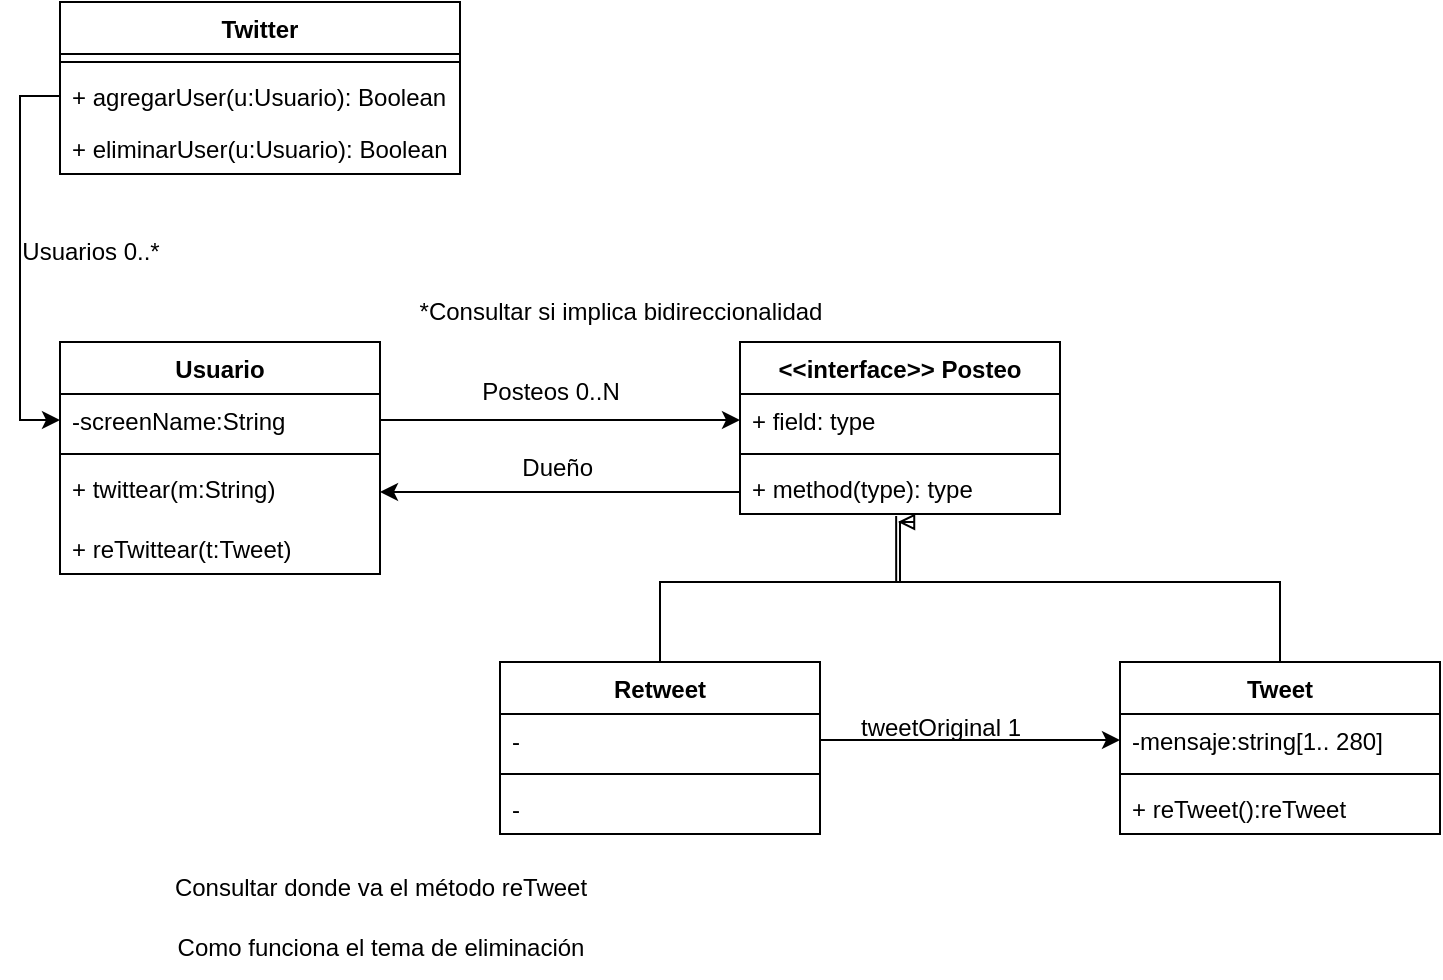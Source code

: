<mxfile version="24.1.0" type="device">
  <diagram name="Página-1" id="6ti3nqATZNgRNf91HoRZ">
    <mxGraphModel dx="1434" dy="784" grid="1" gridSize="10" guides="1" tooltips="1" connect="1" arrows="1" fold="1" page="1" pageScale="1" pageWidth="827" pageHeight="1169" math="0" shadow="0">
      <root>
        <mxCell id="0" />
        <mxCell id="1" parent="0" />
        <mxCell id="uyfkcn3D4PA2W4xTRsmN-5" value="Usuario" style="swimlane;fontStyle=1;align=center;verticalAlign=top;childLayout=stackLayout;horizontal=1;startSize=26;horizontalStack=0;resizeParent=1;resizeParentMax=0;resizeLast=0;collapsible=1;marginBottom=0;whiteSpace=wrap;html=1;" parent="1" vertex="1">
          <mxGeometry x="80" y="190" width="160" height="116" as="geometry" />
        </mxCell>
        <mxCell id="uyfkcn3D4PA2W4xTRsmN-6" value="-screenName:String" style="text;strokeColor=none;fillColor=none;align=left;verticalAlign=top;spacingLeft=4;spacingRight=4;overflow=hidden;rotatable=0;points=[[0,0.5],[1,0.5]];portConstraint=eastwest;whiteSpace=wrap;html=1;" parent="uyfkcn3D4PA2W4xTRsmN-5" vertex="1">
          <mxGeometry y="26" width="160" height="26" as="geometry" />
        </mxCell>
        <mxCell id="uyfkcn3D4PA2W4xTRsmN-7" value="" style="line;strokeWidth=1;fillColor=none;align=left;verticalAlign=middle;spacingTop=-1;spacingLeft=3;spacingRight=3;rotatable=0;labelPosition=right;points=[];portConstraint=eastwest;strokeColor=inherit;" parent="uyfkcn3D4PA2W4xTRsmN-5" vertex="1">
          <mxGeometry y="52" width="160" height="8" as="geometry" />
        </mxCell>
        <mxCell id="uyfkcn3D4PA2W4xTRsmN-8" value="+ twittear(m:String)" style="text;strokeColor=none;fillColor=none;align=left;verticalAlign=top;spacingLeft=4;spacingRight=4;overflow=hidden;rotatable=0;points=[[0,0.5],[1,0.5]];portConstraint=eastwest;whiteSpace=wrap;html=1;" parent="uyfkcn3D4PA2W4xTRsmN-5" vertex="1">
          <mxGeometry y="60" width="160" height="30" as="geometry" />
        </mxCell>
        <mxCell id="AWMULgAbULi7Os_eFnrG-1" value="+ reTwittear(t:Tweet)" style="text;strokeColor=none;fillColor=none;align=left;verticalAlign=top;spacingLeft=4;spacingRight=4;overflow=hidden;rotatable=0;points=[[0,0.5],[1,0.5]];portConstraint=eastwest;whiteSpace=wrap;html=1;" vertex="1" parent="uyfkcn3D4PA2W4xTRsmN-5">
          <mxGeometry y="90" width="160" height="26" as="geometry" />
        </mxCell>
        <mxCell id="uyfkcn3D4PA2W4xTRsmN-9" value="&amp;lt;&amp;lt;interface&amp;gt;&amp;gt;&amp;nbsp;&lt;span style=&quot;background-color: initial;&quot;&gt;Posteo&lt;/span&gt;" style="swimlane;fontStyle=1;align=center;verticalAlign=top;childLayout=stackLayout;horizontal=1;startSize=26;horizontalStack=0;resizeParent=1;resizeParentMax=0;resizeLast=0;collapsible=1;marginBottom=0;whiteSpace=wrap;html=1;" parent="1" vertex="1">
          <mxGeometry x="420" y="190" width="160" height="86" as="geometry" />
        </mxCell>
        <mxCell id="uyfkcn3D4PA2W4xTRsmN-31" value="+ field: type" style="text;strokeColor=none;fillColor=none;align=left;verticalAlign=top;spacingLeft=4;spacingRight=4;overflow=hidden;rotatable=0;points=[[0,0.5],[1,0.5]];portConstraint=eastwest;whiteSpace=wrap;html=1;" parent="uyfkcn3D4PA2W4xTRsmN-9" vertex="1">
          <mxGeometry y="26" width="160" height="26" as="geometry" />
        </mxCell>
        <mxCell id="uyfkcn3D4PA2W4xTRsmN-11" value="" style="line;strokeWidth=1;fillColor=none;align=left;verticalAlign=middle;spacingTop=-1;spacingLeft=3;spacingRight=3;rotatable=0;labelPosition=right;points=[];portConstraint=eastwest;strokeColor=inherit;" parent="uyfkcn3D4PA2W4xTRsmN-9" vertex="1">
          <mxGeometry y="52" width="160" height="8" as="geometry" />
        </mxCell>
        <mxCell id="uyfkcn3D4PA2W4xTRsmN-12" value="+ method(type): type" style="text;strokeColor=none;fillColor=none;align=left;verticalAlign=top;spacingLeft=4;spacingRight=4;overflow=hidden;rotatable=0;points=[[0,0.5],[1,0.5]];portConstraint=eastwest;whiteSpace=wrap;html=1;" parent="uyfkcn3D4PA2W4xTRsmN-9" vertex="1">
          <mxGeometry y="60" width="160" height="26" as="geometry" />
        </mxCell>
        <mxCell id="uyfkcn3D4PA2W4xTRsmN-14" value="Retweet" style="swimlane;fontStyle=1;align=center;verticalAlign=top;childLayout=stackLayout;horizontal=1;startSize=26;horizontalStack=0;resizeParent=1;resizeParentMax=0;resizeLast=0;collapsible=1;marginBottom=0;whiteSpace=wrap;html=1;" parent="1" vertex="1">
          <mxGeometry x="300" y="350" width="160" height="86" as="geometry" />
        </mxCell>
        <mxCell id="uyfkcn3D4PA2W4xTRsmN-15" value="-" style="text;strokeColor=none;fillColor=none;align=left;verticalAlign=top;spacingLeft=4;spacingRight=4;overflow=hidden;rotatable=0;points=[[0,0.5],[1,0.5]];portConstraint=eastwest;whiteSpace=wrap;html=1;" parent="uyfkcn3D4PA2W4xTRsmN-14" vertex="1">
          <mxGeometry y="26" width="160" height="26" as="geometry" />
        </mxCell>
        <mxCell id="uyfkcn3D4PA2W4xTRsmN-16" value="" style="line;strokeWidth=1;fillColor=none;align=left;verticalAlign=middle;spacingTop=-1;spacingLeft=3;spacingRight=3;rotatable=0;labelPosition=right;points=[];portConstraint=eastwest;strokeColor=inherit;" parent="uyfkcn3D4PA2W4xTRsmN-14" vertex="1">
          <mxGeometry y="52" width="160" height="8" as="geometry" />
        </mxCell>
        <mxCell id="uyfkcn3D4PA2W4xTRsmN-17" value="-" style="text;strokeColor=none;fillColor=none;align=left;verticalAlign=top;spacingLeft=4;spacingRight=4;overflow=hidden;rotatable=0;points=[[0,0.5],[1,0.5]];portConstraint=eastwest;whiteSpace=wrap;html=1;" parent="uyfkcn3D4PA2W4xTRsmN-14" vertex="1">
          <mxGeometry y="60" width="160" height="26" as="geometry" />
        </mxCell>
        <mxCell id="uyfkcn3D4PA2W4xTRsmN-18" style="edgeStyle=orthogonalEdgeStyle;rounded=0;orthogonalLoop=1;jettySize=auto;html=1;exitX=1;exitY=0.5;exitDx=0;exitDy=0;entryX=0;entryY=0.5;entryDx=0;entryDy=0;endArrow=classic;endFill=1;" parent="1" source="uyfkcn3D4PA2W4xTRsmN-6" edge="1">
          <mxGeometry relative="1" as="geometry">
            <mxPoint x="420" y="229" as="targetPoint" />
          </mxGeometry>
        </mxCell>
        <mxCell id="uyfkcn3D4PA2W4xTRsmN-20" value="Tweet" style="swimlane;fontStyle=1;align=center;verticalAlign=top;childLayout=stackLayout;horizontal=1;startSize=26;horizontalStack=0;resizeParent=1;resizeParentMax=0;resizeLast=0;collapsible=1;marginBottom=0;whiteSpace=wrap;html=1;" parent="1" vertex="1">
          <mxGeometry x="610" y="350" width="160" height="86" as="geometry" />
        </mxCell>
        <mxCell id="uyfkcn3D4PA2W4xTRsmN-26" value="-mensaje:string[1.. 280]" style="text;strokeColor=none;fillColor=none;align=left;verticalAlign=top;spacingLeft=4;spacingRight=4;overflow=hidden;rotatable=0;points=[[0,0.5],[1,0.5]];portConstraint=eastwest;whiteSpace=wrap;html=1;" parent="uyfkcn3D4PA2W4xTRsmN-20" vertex="1">
          <mxGeometry y="26" width="160" height="26" as="geometry" />
        </mxCell>
        <mxCell id="uyfkcn3D4PA2W4xTRsmN-22" value="" style="line;strokeWidth=1;fillColor=none;align=left;verticalAlign=middle;spacingTop=-1;spacingLeft=3;spacingRight=3;rotatable=0;labelPosition=right;points=[];portConstraint=eastwest;strokeColor=inherit;" parent="uyfkcn3D4PA2W4xTRsmN-20" vertex="1">
          <mxGeometry y="52" width="160" height="8" as="geometry" />
        </mxCell>
        <mxCell id="uyfkcn3D4PA2W4xTRsmN-23" value="+ reTweet():reTweet" style="text;strokeColor=none;fillColor=none;align=left;verticalAlign=top;spacingLeft=4;spacingRight=4;overflow=hidden;rotatable=0;points=[[0,0.5],[1,0.5]];portConstraint=eastwest;whiteSpace=wrap;html=1;" parent="uyfkcn3D4PA2W4xTRsmN-20" vertex="1">
          <mxGeometry y="60" width="160" height="26" as="geometry" />
        </mxCell>
        <mxCell id="uyfkcn3D4PA2W4xTRsmN-24" style="edgeStyle=orthogonalEdgeStyle;rounded=0;orthogonalLoop=1;jettySize=auto;html=1;exitX=1;exitY=0.5;exitDx=0;exitDy=0;entryX=0;entryY=0.5;entryDx=0;entryDy=0;" parent="1" source="uyfkcn3D4PA2W4xTRsmN-15" target="uyfkcn3D4PA2W4xTRsmN-26" edge="1">
          <mxGeometry relative="1" as="geometry">
            <mxPoint x="610" y="415" as="targetPoint" />
          </mxGeometry>
        </mxCell>
        <mxCell id="uyfkcn3D4PA2W4xTRsmN-25" value="tweetOriginal 1&lt;div&gt;&lt;br&gt;&lt;/div&gt;" style="text;html=1;align=center;verticalAlign=middle;resizable=0;points=[];autosize=1;strokeColor=none;fillColor=none;" parent="1" vertex="1">
          <mxGeometry x="470" y="370" width="100" height="40" as="geometry" />
        </mxCell>
        <mxCell id="uyfkcn3D4PA2W4xTRsmN-27" value="Posteos 0..N" style="text;html=1;align=center;verticalAlign=middle;resizable=0;points=[];autosize=1;strokeColor=none;fillColor=none;" parent="1" vertex="1">
          <mxGeometry x="280" y="200" width="90" height="30" as="geometry" />
        </mxCell>
        <mxCell id="uyfkcn3D4PA2W4xTRsmN-28" style="edgeStyle=orthogonalEdgeStyle;rounded=0;orthogonalLoop=1;jettySize=auto;html=1;exitX=0;exitY=0.5;exitDx=0;exitDy=0;entryX=1;entryY=0.5;entryDx=0;entryDy=0;" parent="1" source="uyfkcn3D4PA2W4xTRsmN-12" target="uyfkcn3D4PA2W4xTRsmN-8" edge="1">
          <mxGeometry relative="1" as="geometry">
            <Array as="points">
              <mxPoint x="420" y="265" />
            </Array>
          </mxGeometry>
        </mxCell>
        <mxCell id="uyfkcn3D4PA2W4xTRsmN-29" value="Dueño&amp;nbsp;" style="text;html=1;align=center;verticalAlign=middle;resizable=0;points=[];autosize=1;strokeColor=none;fillColor=none;" parent="1" vertex="1">
          <mxGeometry x="300" y="238" width="60" height="30" as="geometry" />
        </mxCell>
        <mxCell id="uyfkcn3D4PA2W4xTRsmN-30" value="*Consultar si implica bidireccionalidad" style="text;html=1;align=center;verticalAlign=middle;resizable=0;points=[];autosize=1;strokeColor=none;fillColor=none;" parent="1" vertex="1">
          <mxGeometry x="250" y="160" width="220" height="30" as="geometry" />
        </mxCell>
        <mxCell id="uyfkcn3D4PA2W4xTRsmN-34" style="edgeStyle=orthogonalEdgeStyle;rounded=0;orthogonalLoop=1;jettySize=auto;html=1;exitX=0.5;exitY=0;exitDx=0;exitDy=0;endArrow=block;endFill=0;" parent="1" source="uyfkcn3D4PA2W4xTRsmN-14" edge="1">
          <mxGeometry relative="1" as="geometry">
            <mxPoint x="499" y="280" as="targetPoint" />
            <Array as="points">
              <mxPoint x="380" y="310" />
              <mxPoint x="500" y="310" />
            </Array>
          </mxGeometry>
        </mxCell>
        <mxCell id="uyfkcn3D4PA2W4xTRsmN-36" style="edgeStyle=orthogonalEdgeStyle;rounded=0;orthogonalLoop=1;jettySize=auto;html=1;exitX=0.5;exitY=0;exitDx=0;exitDy=0;entryX=0.488;entryY=1.038;entryDx=0;entryDy=0;entryPerimeter=0;endArrow=none;endFill=0;" parent="1" source="uyfkcn3D4PA2W4xTRsmN-20" target="uyfkcn3D4PA2W4xTRsmN-12" edge="1">
          <mxGeometry relative="1" as="geometry">
            <Array as="points">
              <mxPoint x="690" y="310" />
              <mxPoint x="498" y="310" />
            </Array>
          </mxGeometry>
        </mxCell>
        <mxCell id="uyfkcn3D4PA2W4xTRsmN-37" value="Twitter" style="swimlane;fontStyle=1;align=center;verticalAlign=top;childLayout=stackLayout;horizontal=1;startSize=26;horizontalStack=0;resizeParent=1;resizeParentMax=0;resizeLast=0;collapsible=1;marginBottom=0;whiteSpace=wrap;html=1;" parent="1" vertex="1">
          <mxGeometry x="80" y="20" width="200" height="86" as="geometry" />
        </mxCell>
        <mxCell id="uyfkcn3D4PA2W4xTRsmN-39" value="" style="line;strokeWidth=1;fillColor=none;align=left;verticalAlign=middle;spacingTop=-1;spacingLeft=3;spacingRight=3;rotatable=0;labelPosition=right;points=[];portConstraint=eastwest;strokeColor=inherit;" parent="uyfkcn3D4PA2W4xTRsmN-37" vertex="1">
          <mxGeometry y="26" width="200" height="8" as="geometry" />
        </mxCell>
        <mxCell id="uyfkcn3D4PA2W4xTRsmN-40" value="+ agregarUser(u:Usuario): Boolean" style="text;strokeColor=none;fillColor=none;align=left;verticalAlign=top;spacingLeft=4;spacingRight=4;overflow=hidden;rotatable=0;points=[[0,0.5],[1,0.5]];portConstraint=eastwest;whiteSpace=wrap;html=1;" parent="uyfkcn3D4PA2W4xTRsmN-37" vertex="1">
          <mxGeometry y="34" width="200" height="26" as="geometry" />
        </mxCell>
        <mxCell id="uyfkcn3D4PA2W4xTRsmN-43" value="+ eliminarUser(u:Usuario): Boolean" style="text;strokeColor=none;fillColor=none;align=left;verticalAlign=top;spacingLeft=4;spacingRight=4;overflow=hidden;rotatable=0;points=[[0,0.5],[1,0.5]];portConstraint=eastwest;whiteSpace=wrap;html=1;" parent="uyfkcn3D4PA2W4xTRsmN-37" vertex="1">
          <mxGeometry y="60" width="200" height="26" as="geometry" />
        </mxCell>
        <mxCell id="uyfkcn3D4PA2W4xTRsmN-41" style="edgeStyle=orthogonalEdgeStyle;rounded=0;orthogonalLoop=1;jettySize=auto;html=1;exitX=0;exitY=0.5;exitDx=0;exitDy=0;entryX=0;entryY=0.5;entryDx=0;entryDy=0;" parent="1" source="uyfkcn3D4PA2W4xTRsmN-40" target="uyfkcn3D4PA2W4xTRsmN-6" edge="1">
          <mxGeometry relative="1" as="geometry" />
        </mxCell>
        <mxCell id="uyfkcn3D4PA2W4xTRsmN-42" value="Usuarios 0..*" style="text;html=1;align=center;verticalAlign=middle;resizable=0;points=[];autosize=1;strokeColor=none;fillColor=none;" parent="1" vertex="1">
          <mxGeometry x="50" y="130" width="90" height="30" as="geometry" />
        </mxCell>
        <mxCell id="AWMULgAbULi7Os_eFnrG-2" value="Consultar donde va el método reTweet" style="text;html=1;align=center;verticalAlign=middle;resizable=0;points=[];autosize=1;strokeColor=none;fillColor=none;" vertex="1" parent="1">
          <mxGeometry x="125" y="448" width="230" height="30" as="geometry" />
        </mxCell>
        <mxCell id="AWMULgAbULi7Os_eFnrG-3" value="Como funciona el tema de eliminación" style="text;html=1;align=center;verticalAlign=middle;resizable=0;points=[];autosize=1;strokeColor=none;fillColor=none;" vertex="1" parent="1">
          <mxGeometry x="125" y="478" width="230" height="30" as="geometry" />
        </mxCell>
      </root>
    </mxGraphModel>
  </diagram>
</mxfile>
